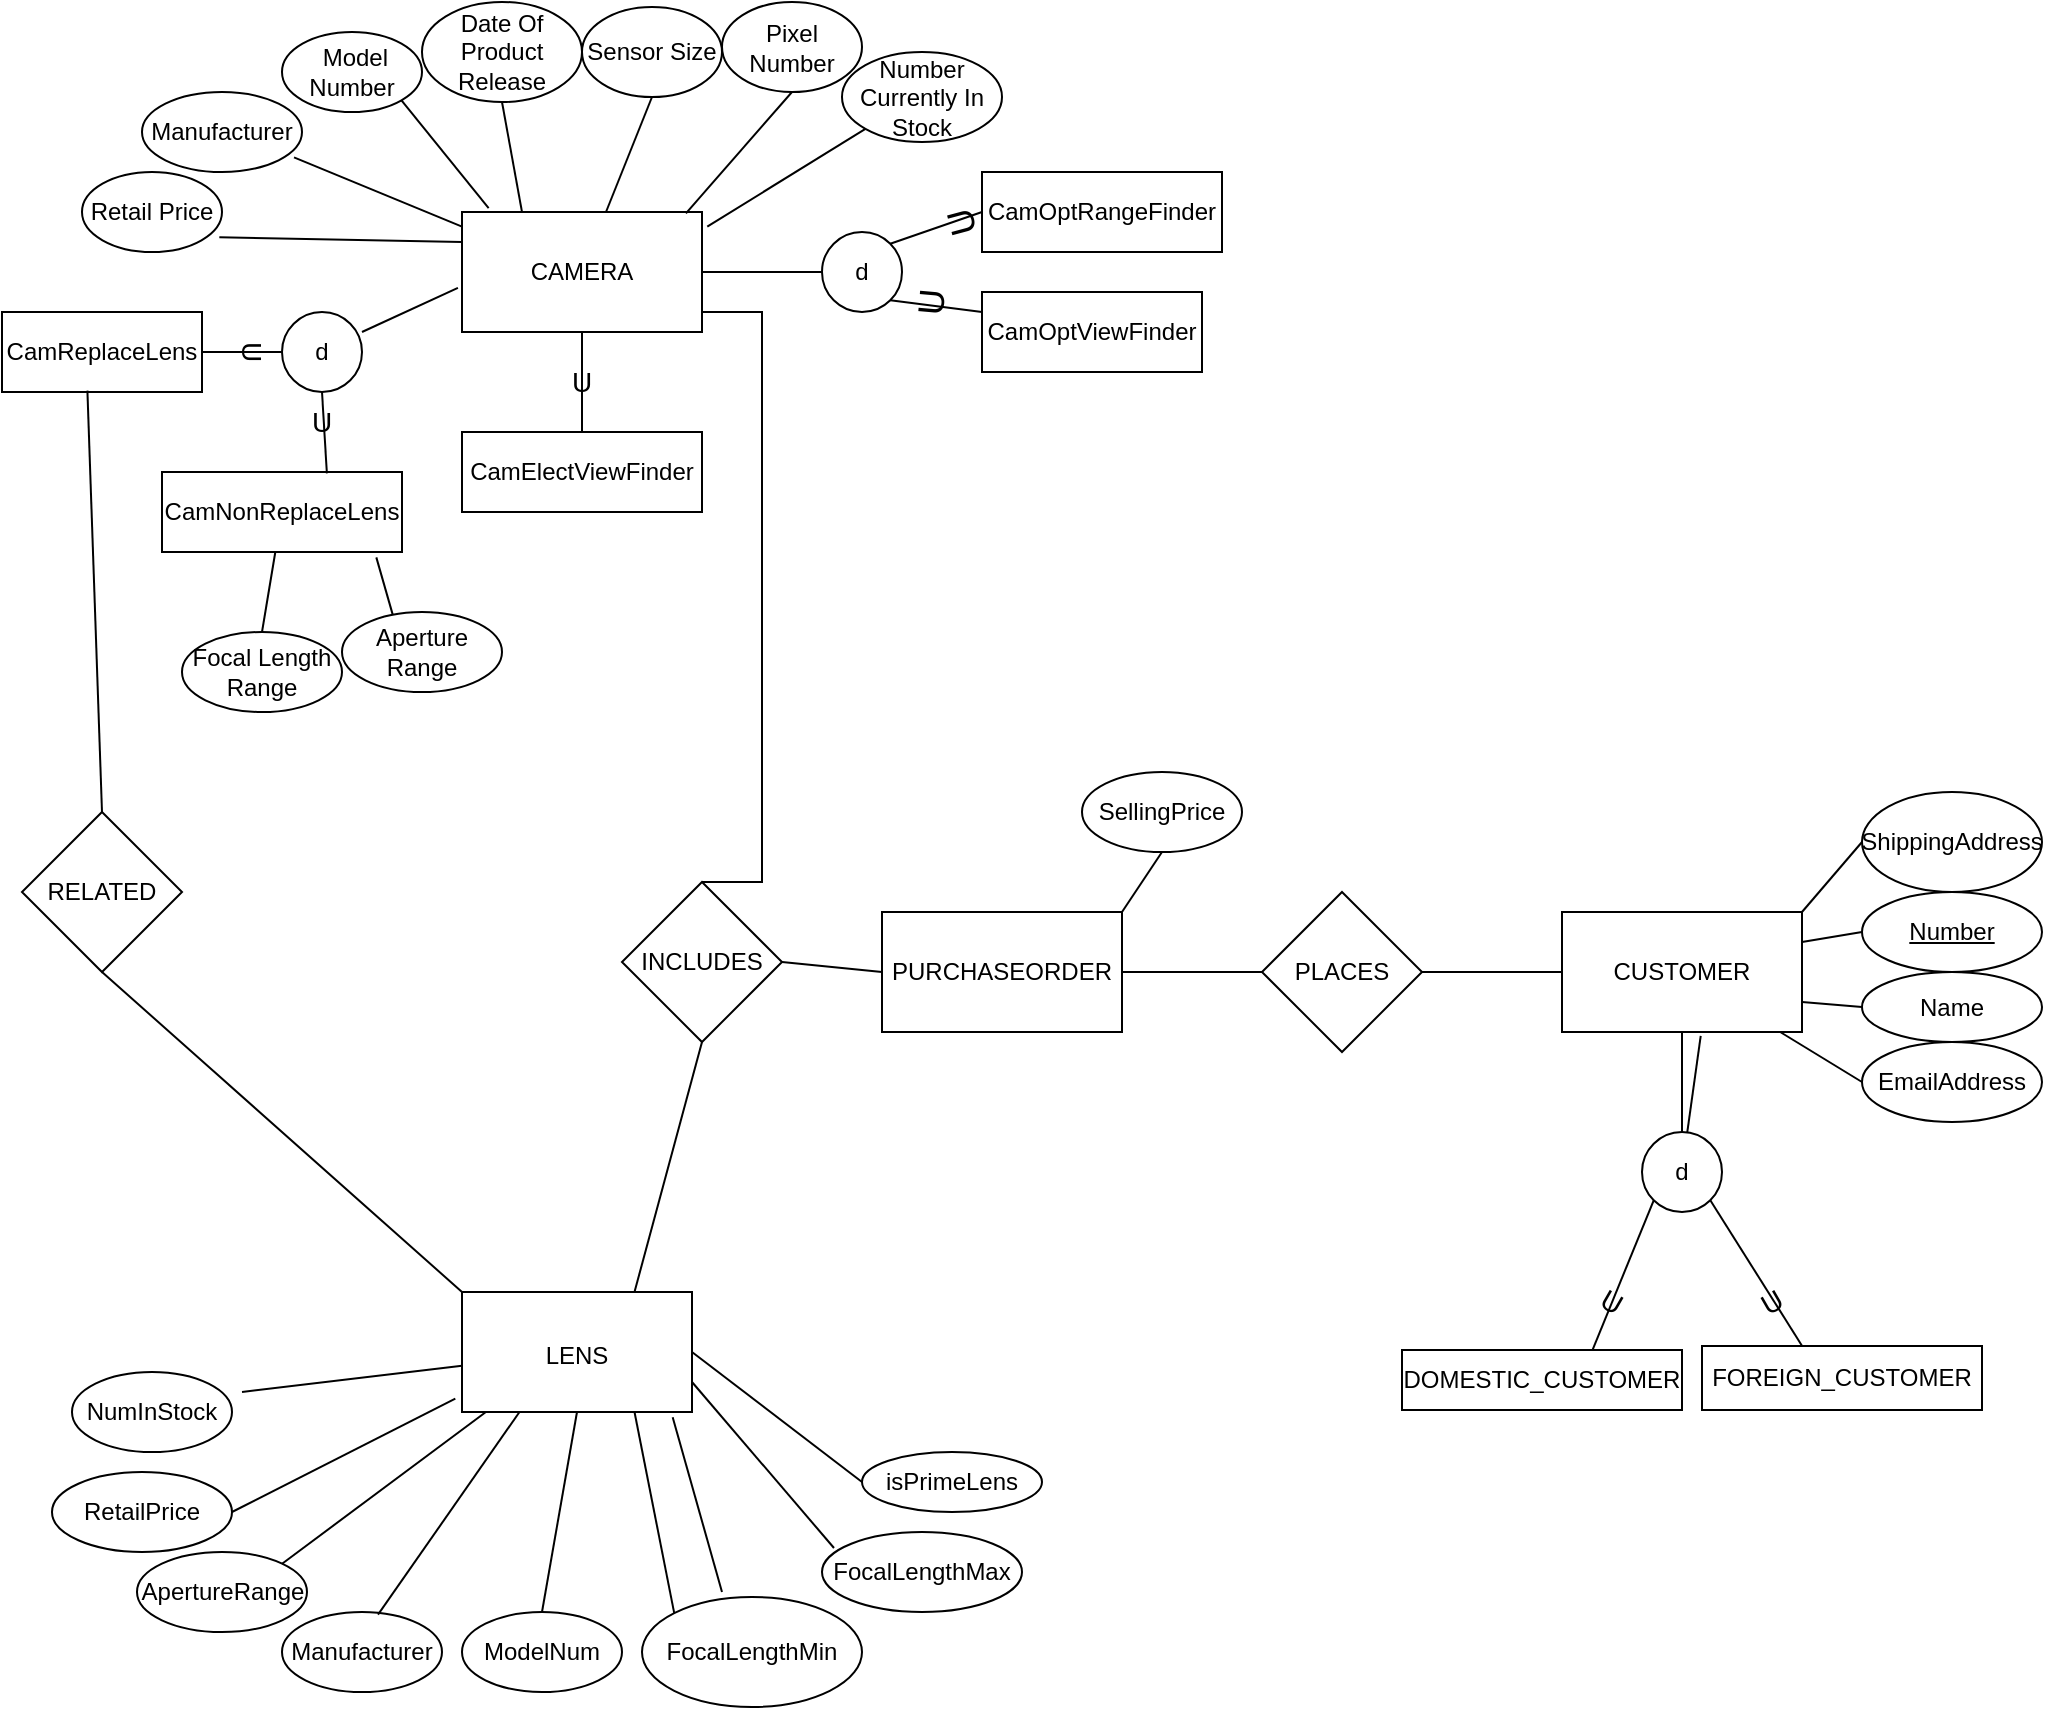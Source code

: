 <mxfile version="20.5.1" type="github">
  <diagram id="KfZb-Jq6p3Ua2yuw38om" name="Page-1">
    <mxGraphModel dx="2062" dy="1118" grid="1" gridSize="10" guides="1" tooltips="1" connect="1" arrows="1" fold="1" page="1" pageScale="1" pageWidth="1700" pageHeight="1100" math="0" shadow="0">
      <root>
        <mxCell id="0" />
        <mxCell id="1" parent="0" />
        <mxCell id="veIapIsxb33gpfjiFNoJ-1" value="CAMERA" style="rounded=0;whiteSpace=wrap;html=1;" vertex="1" parent="1">
          <mxGeometry x="260" y="130" width="120" height="60" as="geometry" />
        </mxCell>
        <mxCell id="veIapIsxb33gpfjiFNoJ-2" value="Retail Price" style="ellipse;whiteSpace=wrap;html=1;" vertex="1" parent="1">
          <mxGeometry x="70" y="110" width="70" height="40" as="geometry" />
        </mxCell>
        <mxCell id="veIapIsxb33gpfjiFNoJ-3" value="Manufacturer" style="ellipse;whiteSpace=wrap;html=1;" vertex="1" parent="1">
          <mxGeometry x="100" y="70" width="80" height="40" as="geometry" />
        </mxCell>
        <mxCell id="veIapIsxb33gpfjiFNoJ-4" value="&amp;nbsp;Model Number" style="ellipse;whiteSpace=wrap;html=1;" vertex="1" parent="1">
          <mxGeometry x="170" y="40" width="70" height="40" as="geometry" />
        </mxCell>
        <mxCell id="veIapIsxb33gpfjiFNoJ-5" value="Date Of Product Release" style="ellipse;whiteSpace=wrap;html=1;" vertex="1" parent="1">
          <mxGeometry x="240" y="25" width="80" height="50" as="geometry" />
        </mxCell>
        <mxCell id="veIapIsxb33gpfjiFNoJ-6" value="Sensor Size" style="ellipse;whiteSpace=wrap;html=1;" vertex="1" parent="1">
          <mxGeometry x="320" y="27.5" width="70" height="45" as="geometry" />
        </mxCell>
        <mxCell id="veIapIsxb33gpfjiFNoJ-7" value="Pixel Number" style="ellipse;whiteSpace=wrap;html=1;" vertex="1" parent="1">
          <mxGeometry x="390" y="25" width="70" height="45" as="geometry" />
        </mxCell>
        <mxCell id="veIapIsxb33gpfjiFNoJ-8" value="Number Currently In Stock" style="ellipse;whiteSpace=wrap;html=1;" vertex="1" parent="1">
          <mxGeometry x="450" y="50" width="80" height="45" as="geometry" />
        </mxCell>
        <mxCell id="veIapIsxb33gpfjiFNoJ-9" value="CamReplaceLens" style="rounded=0;whiteSpace=wrap;html=1;" vertex="1" parent="1">
          <mxGeometry x="30" y="180" width="100" height="40" as="geometry" />
        </mxCell>
        <mxCell id="veIapIsxb33gpfjiFNoJ-10" value="CamNonReplaceLens" style="rounded=0;whiteSpace=wrap;html=1;" vertex="1" parent="1">
          <mxGeometry x="110" y="260" width="120" height="40" as="geometry" />
        </mxCell>
        <mxCell id="veIapIsxb33gpfjiFNoJ-11" value="d" style="ellipse;whiteSpace=wrap;html=1;aspect=fixed;" vertex="1" parent="1">
          <mxGeometry x="170" y="180" width="40" height="40" as="geometry" />
        </mxCell>
        <mxCell id="veIapIsxb33gpfjiFNoJ-12" value="Focal Length Range" style="ellipse;whiteSpace=wrap;html=1;" vertex="1" parent="1">
          <mxGeometry x="120" y="340" width="80" height="40" as="geometry" />
        </mxCell>
        <mxCell id="veIapIsxb33gpfjiFNoJ-13" value="Aperture Range" style="ellipse;whiteSpace=wrap;html=1;" vertex="1" parent="1">
          <mxGeometry x="200" y="330" width="80" height="40" as="geometry" />
        </mxCell>
        <mxCell id="veIapIsxb33gpfjiFNoJ-14" style="edgeStyle=orthogonalEdgeStyle;rounded=0;orthogonalLoop=1;jettySize=auto;html=1;exitX=0.5;exitY=1;exitDx=0;exitDy=0;" edge="1" parent="1" source="veIapIsxb33gpfjiFNoJ-10" target="veIapIsxb33gpfjiFNoJ-10">
          <mxGeometry relative="1" as="geometry" />
        </mxCell>
        <mxCell id="veIapIsxb33gpfjiFNoJ-15" value="" style="endArrow=none;html=1;rounded=0;entryX=-0.017;entryY=0.633;entryDx=0;entryDy=0;entryPerimeter=0;" edge="1" parent="1" target="veIapIsxb33gpfjiFNoJ-1">
          <mxGeometry width="50" height="50" relative="1" as="geometry">
            <mxPoint x="210" y="190" as="sourcePoint" />
            <mxPoint x="260" y="160" as="targetPoint" />
          </mxGeometry>
        </mxCell>
        <mxCell id="veIapIsxb33gpfjiFNoJ-18" value="" style="endArrow=none;html=1;rounded=0;entryX=0.5;entryY=1;entryDx=0;entryDy=0;exitX=0.687;exitY=0.017;exitDx=0;exitDy=0;exitPerimeter=0;" edge="1" parent="1" source="veIapIsxb33gpfjiFNoJ-10" target="veIapIsxb33gpfjiFNoJ-11">
          <mxGeometry width="50" height="50" relative="1" as="geometry">
            <mxPoint x="160" y="290" as="sourcePoint" />
            <mxPoint x="210" y="240" as="targetPoint" />
          </mxGeometry>
        </mxCell>
        <mxCell id="veIapIsxb33gpfjiFNoJ-19" value="" style="endArrow=none;html=1;rounded=0;entryX=0;entryY=0.5;entryDx=0;entryDy=0;exitX=1;exitY=0.5;exitDx=0;exitDy=0;" edge="1" parent="1" source="veIapIsxb33gpfjiFNoJ-9" target="veIapIsxb33gpfjiFNoJ-11">
          <mxGeometry width="50" height="50" relative="1" as="geometry">
            <mxPoint x="60" y="280" as="sourcePoint" />
            <mxPoint x="110" y="230" as="targetPoint" />
          </mxGeometry>
        </mxCell>
        <mxCell id="veIapIsxb33gpfjiFNoJ-20" value="" style="endArrow=none;html=1;rounded=0;exitX=0.5;exitY=0;exitDx=0;exitDy=0;" edge="1" parent="1" source="veIapIsxb33gpfjiFNoJ-12" target="veIapIsxb33gpfjiFNoJ-10">
          <mxGeometry width="50" height="50" relative="1" as="geometry">
            <mxPoint x="120" y="380" as="sourcePoint" />
            <mxPoint x="170" y="330" as="targetPoint" />
          </mxGeometry>
        </mxCell>
        <mxCell id="veIapIsxb33gpfjiFNoJ-21" value="" style="endArrow=none;html=1;rounded=0;exitX=0.317;exitY=0.033;exitDx=0;exitDy=0;exitPerimeter=0;entryX=0.893;entryY=1.067;entryDx=0;entryDy=0;entryPerimeter=0;" edge="1" parent="1" source="veIapIsxb33gpfjiFNoJ-13" target="veIapIsxb33gpfjiFNoJ-10">
          <mxGeometry width="50" height="50" relative="1" as="geometry">
            <mxPoint x="190" y="350" as="sourcePoint" />
            <mxPoint x="200" y="290" as="targetPoint" />
          </mxGeometry>
        </mxCell>
        <mxCell id="veIapIsxb33gpfjiFNoJ-22" value="" style="endArrow=none;html=1;rounded=0;entryX=0.981;entryY=0.817;entryDx=0;entryDy=0;entryPerimeter=0;exitX=0;exitY=0.25;exitDx=0;exitDy=0;" edge="1" parent="1" source="veIapIsxb33gpfjiFNoJ-1" target="veIapIsxb33gpfjiFNoJ-2">
          <mxGeometry width="50" height="50" relative="1" as="geometry">
            <mxPoint x="190" y="190" as="sourcePoint" />
            <mxPoint x="240" y="140" as="targetPoint" />
          </mxGeometry>
        </mxCell>
        <mxCell id="veIapIsxb33gpfjiFNoJ-23" value="" style="endArrow=none;html=1;rounded=0;entryX=0.95;entryY=0.817;entryDx=0;entryDy=0;entryPerimeter=0;exitX=0;exitY=0.122;exitDx=0;exitDy=0;exitPerimeter=0;" edge="1" parent="1" source="veIapIsxb33gpfjiFNoJ-1" target="veIapIsxb33gpfjiFNoJ-3">
          <mxGeometry width="50" height="50" relative="1" as="geometry">
            <mxPoint x="310" y="330" as="sourcePoint" />
            <mxPoint x="360" y="280" as="targetPoint" />
          </mxGeometry>
        </mxCell>
        <mxCell id="veIapIsxb33gpfjiFNoJ-24" value="" style="endArrow=none;html=1;rounded=0;entryX=1;entryY=1;entryDx=0;entryDy=0;exitX=0.111;exitY=-0.033;exitDx=0;exitDy=0;exitPerimeter=0;" edge="1" parent="1" source="veIapIsxb33gpfjiFNoJ-1" target="veIapIsxb33gpfjiFNoJ-4">
          <mxGeometry width="50" height="50" relative="1" as="geometry">
            <mxPoint x="440" y="290" as="sourcePoint" />
            <mxPoint x="490" y="240" as="targetPoint" />
          </mxGeometry>
        </mxCell>
        <mxCell id="veIapIsxb33gpfjiFNoJ-25" value="" style="endArrow=none;html=1;rounded=0;entryX=0.5;entryY=1;entryDx=0;entryDy=0;exitX=0.25;exitY=0;exitDx=0;exitDy=0;" edge="1" parent="1" source="veIapIsxb33gpfjiFNoJ-1" target="veIapIsxb33gpfjiFNoJ-5">
          <mxGeometry width="50" height="50" relative="1" as="geometry">
            <mxPoint x="400" y="420" as="sourcePoint" />
            <mxPoint x="450" y="370" as="targetPoint" />
          </mxGeometry>
        </mxCell>
        <mxCell id="veIapIsxb33gpfjiFNoJ-26" value="" style="endArrow=none;html=1;rounded=0;entryX=0.5;entryY=1;entryDx=0;entryDy=0;exitX=0.933;exitY=0.011;exitDx=0;exitDy=0;exitPerimeter=0;" edge="1" parent="1" source="veIapIsxb33gpfjiFNoJ-1" target="veIapIsxb33gpfjiFNoJ-7">
          <mxGeometry width="50" height="50" relative="1" as="geometry">
            <mxPoint x="330" y="270" as="sourcePoint" />
            <mxPoint x="380" y="220" as="targetPoint" />
          </mxGeometry>
        </mxCell>
        <mxCell id="veIapIsxb33gpfjiFNoJ-27" value="" style="endArrow=none;html=1;rounded=0;entryX=0;entryY=1;entryDx=0;entryDy=0;exitX=1.022;exitY=0.122;exitDx=0;exitDy=0;exitPerimeter=0;" edge="1" parent="1" source="veIapIsxb33gpfjiFNoJ-1" target="veIapIsxb33gpfjiFNoJ-8">
          <mxGeometry width="50" height="50" relative="1" as="geometry">
            <mxPoint x="300" y="270" as="sourcePoint" />
            <mxPoint x="350" y="220" as="targetPoint" />
          </mxGeometry>
        </mxCell>
        <mxCell id="veIapIsxb33gpfjiFNoJ-28" value="" style="endArrow=none;html=1;rounded=0;entryX=0.5;entryY=1;entryDx=0;entryDy=0;" edge="1" parent="1" source="veIapIsxb33gpfjiFNoJ-1" target="veIapIsxb33gpfjiFNoJ-6">
          <mxGeometry width="50" height="50" relative="1" as="geometry">
            <mxPoint x="370" y="290" as="sourcePoint" />
            <mxPoint x="420" y="240" as="targetPoint" />
          </mxGeometry>
        </mxCell>
        <mxCell id="veIapIsxb33gpfjiFNoJ-29" value="d" style="ellipse;whiteSpace=wrap;html=1;aspect=fixed;" vertex="1" parent="1">
          <mxGeometry x="440" y="140" width="40" height="40" as="geometry" />
        </mxCell>
        <mxCell id="veIapIsxb33gpfjiFNoJ-30" value="CamOptRangeFinder" style="rounded=0;whiteSpace=wrap;html=1;" vertex="1" parent="1">
          <mxGeometry x="520" y="110" width="120" height="40" as="geometry" />
        </mxCell>
        <mxCell id="veIapIsxb33gpfjiFNoJ-31" value="CamOptViewFinder" style="rounded=0;whiteSpace=wrap;html=1;" vertex="1" parent="1">
          <mxGeometry x="520" y="170" width="110" height="40" as="geometry" />
        </mxCell>
        <mxCell id="veIapIsxb33gpfjiFNoJ-32" value="" style="endArrow=none;html=1;rounded=0;exitX=1;exitY=0.5;exitDx=0;exitDy=0;entryX=0;entryY=0.5;entryDx=0;entryDy=0;" edge="1" parent="1" source="veIapIsxb33gpfjiFNoJ-1" target="veIapIsxb33gpfjiFNoJ-29">
          <mxGeometry width="50" height="50" relative="1" as="geometry">
            <mxPoint x="400" y="260" as="sourcePoint" />
            <mxPoint x="450" y="210" as="targetPoint" />
          </mxGeometry>
        </mxCell>
        <mxCell id="veIapIsxb33gpfjiFNoJ-33" value="" style="endArrow=none;html=1;rounded=0;entryX=1;entryY=1;entryDx=0;entryDy=0;exitX=0;exitY=0.25;exitDx=0;exitDy=0;" edge="1" parent="1" source="veIapIsxb33gpfjiFNoJ-31" target="veIapIsxb33gpfjiFNoJ-29">
          <mxGeometry width="50" height="50" relative="1" as="geometry">
            <mxPoint x="470" y="250" as="sourcePoint" />
            <mxPoint x="520" y="200" as="targetPoint" />
          </mxGeometry>
        </mxCell>
        <mxCell id="veIapIsxb33gpfjiFNoJ-34" value="" style="endArrow=none;html=1;rounded=0;exitX=1;exitY=0;exitDx=0;exitDy=0;entryX=0;entryY=0.5;entryDx=0;entryDy=0;" edge="1" parent="1" source="veIapIsxb33gpfjiFNoJ-29" target="veIapIsxb33gpfjiFNoJ-30">
          <mxGeometry width="50" height="50" relative="1" as="geometry">
            <mxPoint x="490" y="160" as="sourcePoint" />
            <mxPoint x="540" y="110" as="targetPoint" />
          </mxGeometry>
        </mxCell>
        <mxCell id="veIapIsxb33gpfjiFNoJ-35" value="CamElectViewFinder" style="rounded=0;whiteSpace=wrap;html=1;" vertex="1" parent="1">
          <mxGeometry x="260" y="240" width="120" height="40" as="geometry" />
        </mxCell>
        <mxCell id="veIapIsxb33gpfjiFNoJ-36" value="" style="endArrow=none;html=1;rounded=0;entryX=0.5;entryY=1;entryDx=0;entryDy=0;exitX=0.5;exitY=0;exitDx=0;exitDy=0;" edge="1" parent="1" source="veIapIsxb33gpfjiFNoJ-35" target="veIapIsxb33gpfjiFNoJ-1">
          <mxGeometry width="50" height="50" relative="1" as="geometry">
            <mxPoint x="300" y="260" as="sourcePoint" />
            <mxPoint x="350" y="210" as="targetPoint" />
          </mxGeometry>
        </mxCell>
        <mxCell id="veIapIsxb33gpfjiFNoJ-37" value="&lt;font style=&quot;font-size: 14px;&quot;&gt;U&lt;/font&gt;" style="text;html=1;strokeColor=none;fillColor=none;align=center;verticalAlign=middle;whiteSpace=wrap;rounded=0;" vertex="1" parent="1">
          <mxGeometry x="155" y="220" width="70" height="30" as="geometry" />
        </mxCell>
        <mxCell id="veIapIsxb33gpfjiFNoJ-38" value="&lt;font style=&quot;font-size: 14px;&quot;&gt;U&lt;/font&gt;" style="text;html=1;strokeColor=none;fillColor=none;align=center;verticalAlign=middle;whiteSpace=wrap;rounded=0;rotation=90;" vertex="1" parent="1">
          <mxGeometry x="130" y="190" width="50" height="20" as="geometry" />
        </mxCell>
        <mxCell id="veIapIsxb33gpfjiFNoJ-40" value="&lt;font style=&quot;font-size: 14px;&quot;&gt;U&lt;/font&gt;" style="text;html=1;strokeColor=none;fillColor=none;align=center;verticalAlign=middle;whiteSpace=wrap;rounded=0;" vertex="1" parent="1">
          <mxGeometry x="285" y="200" width="70" height="30" as="geometry" />
        </mxCell>
        <mxCell id="veIapIsxb33gpfjiFNoJ-41" value="&lt;font style=&quot;font-size: 18px;&quot;&gt;U&lt;/font&gt;" style="text;html=1;strokeColor=none;fillColor=none;align=center;verticalAlign=middle;whiteSpace=wrap;rounded=0;rotation=-85;" vertex="1" parent="1">
          <mxGeometry x="460" y="160" width="70" height="30" as="geometry" />
        </mxCell>
        <mxCell id="veIapIsxb33gpfjiFNoJ-43" value="U" style="text;html=1;strokeColor=none;fillColor=none;align=center;verticalAlign=middle;whiteSpace=wrap;rounded=0;fontSize=18;rotation=-105;" vertex="1" parent="1">
          <mxGeometry x="480" y="120" width="60" height="30" as="geometry" />
        </mxCell>
        <mxCell id="veIapIsxb33gpfjiFNoJ-44" value="&lt;span style=&quot;font-size: 12px;&quot;&gt;LENS&lt;/span&gt;" style="rounded=0;whiteSpace=wrap;html=1;fontSize=18;" vertex="1" parent="1">
          <mxGeometry x="260" y="670" width="115" height="60" as="geometry" />
        </mxCell>
        <mxCell id="veIapIsxb33gpfjiFNoJ-45" value="Manufacturer" style="ellipse;whiteSpace=wrap;html=1;fontSize=12;" vertex="1" parent="1">
          <mxGeometry x="170" y="830" width="80" height="40" as="geometry" />
        </mxCell>
        <mxCell id="veIapIsxb33gpfjiFNoJ-46" value="ModelNum" style="ellipse;whiteSpace=wrap;html=1;fontSize=12;" vertex="1" parent="1">
          <mxGeometry x="260" y="830" width="80" height="40" as="geometry" />
        </mxCell>
        <mxCell id="veIapIsxb33gpfjiFNoJ-48" value="FocalLengthMin" style="ellipse;whiteSpace=wrap;html=1;fontSize=12;" vertex="1" parent="1">
          <mxGeometry x="350" y="822.5" width="110" height="55" as="geometry" />
        </mxCell>
        <mxCell id="veIapIsxb33gpfjiFNoJ-49" value="ApertureRange" style="ellipse;whiteSpace=wrap;html=1;fontSize=12;" vertex="1" parent="1">
          <mxGeometry x="97.5" y="800" width="85" height="40" as="geometry" />
        </mxCell>
        <mxCell id="veIapIsxb33gpfjiFNoJ-50" value="RetailPrice" style="ellipse;whiteSpace=wrap;html=1;fontSize=12;" vertex="1" parent="1">
          <mxGeometry x="55" y="760" width="90" height="40" as="geometry" />
        </mxCell>
        <mxCell id="veIapIsxb33gpfjiFNoJ-51" value="NumInStock" style="ellipse;whiteSpace=wrap;html=1;fontSize=12;" vertex="1" parent="1">
          <mxGeometry x="65" y="710" width="80" height="40" as="geometry" />
        </mxCell>
        <mxCell id="veIapIsxb33gpfjiFNoJ-52" value="" style="endArrow=none;html=1;rounded=0;fontSize=12;" edge="1" parent="1" target="veIapIsxb33gpfjiFNoJ-44">
          <mxGeometry width="50" height="50" relative="1" as="geometry">
            <mxPoint x="150" y="720" as="sourcePoint" />
            <mxPoint x="180" y="620" as="targetPoint" />
          </mxGeometry>
        </mxCell>
        <mxCell id="veIapIsxb33gpfjiFNoJ-53" value="" style="endArrow=none;html=1;rounded=0;fontSize=12;entryX=-0.029;entryY=0.889;entryDx=0;entryDy=0;entryPerimeter=0;exitX=1;exitY=0.5;exitDx=0;exitDy=0;" edge="1" parent="1" source="veIapIsxb33gpfjiFNoJ-50" target="veIapIsxb33gpfjiFNoJ-44">
          <mxGeometry width="50" height="50" relative="1" as="geometry">
            <mxPoint x="180" y="790" as="sourcePoint" />
            <mxPoint x="230" y="740" as="targetPoint" />
          </mxGeometry>
        </mxCell>
        <mxCell id="veIapIsxb33gpfjiFNoJ-54" value="" style="endArrow=none;html=1;rounded=0;fontSize=12;entryX=0.25;entryY=1;entryDx=0;entryDy=0;exitX=0.6;exitY=0.033;exitDx=0;exitDy=0;exitPerimeter=0;" edge="1" parent="1" source="veIapIsxb33gpfjiFNoJ-45" target="veIapIsxb33gpfjiFNoJ-44">
          <mxGeometry width="50" height="50" relative="1" as="geometry">
            <mxPoint x="240" y="830" as="sourcePoint" />
            <mxPoint x="290" y="780" as="targetPoint" />
          </mxGeometry>
        </mxCell>
        <mxCell id="veIapIsxb33gpfjiFNoJ-55" value="" style="endArrow=none;html=1;rounded=0;fontSize=12;entryX=0.104;entryY=1;entryDx=0;entryDy=0;entryPerimeter=0;exitX=1;exitY=0;exitDx=0;exitDy=0;" edge="1" parent="1" source="veIapIsxb33gpfjiFNoJ-49" target="veIapIsxb33gpfjiFNoJ-44">
          <mxGeometry width="50" height="50" relative="1" as="geometry">
            <mxPoint x="220" y="820" as="sourcePoint" />
            <mxPoint x="270" y="770" as="targetPoint" />
          </mxGeometry>
        </mxCell>
        <mxCell id="veIapIsxb33gpfjiFNoJ-56" value="" style="endArrow=none;html=1;rounded=0;fontSize=12;entryX=0.5;entryY=1;entryDx=0;entryDy=0;exitX=0.5;exitY=0;exitDx=0;exitDy=0;" edge="1" parent="1" source="veIapIsxb33gpfjiFNoJ-46" target="veIapIsxb33gpfjiFNoJ-44">
          <mxGeometry width="50" height="50" relative="1" as="geometry">
            <mxPoint x="320" y="820" as="sourcePoint" />
            <mxPoint x="370" y="770" as="targetPoint" />
          </mxGeometry>
        </mxCell>
        <mxCell id="veIapIsxb33gpfjiFNoJ-58" value="" style="endArrow=none;html=1;rounded=0;fontSize=12;entryX=0.75;entryY=1;entryDx=0;entryDy=0;exitX=0;exitY=0;exitDx=0;exitDy=0;" edge="1" parent="1" source="veIapIsxb33gpfjiFNoJ-48" target="veIapIsxb33gpfjiFNoJ-44">
          <mxGeometry width="50" height="50" relative="1" as="geometry">
            <mxPoint x="490" y="780" as="sourcePoint" />
            <mxPoint x="540" y="730" as="targetPoint" />
          </mxGeometry>
        </mxCell>
        <mxCell id="veIapIsxb33gpfjiFNoJ-59" value="FocalLengthMax" style="ellipse;whiteSpace=wrap;html=1;fontSize=12;" vertex="1" parent="1">
          <mxGeometry x="440" y="790" width="100" height="40" as="geometry" />
        </mxCell>
        <mxCell id="veIapIsxb33gpfjiFNoJ-60" value="isPrimeLens" style="ellipse;whiteSpace=wrap;html=1;fontSize=12;" vertex="1" parent="1">
          <mxGeometry x="460" y="750" width="90" height="30" as="geometry" />
        </mxCell>
        <mxCell id="veIapIsxb33gpfjiFNoJ-61" value="" style="endArrow=none;html=1;rounded=0;fontSize=12;entryX=0.916;entryY=1.044;entryDx=0;entryDy=0;entryPerimeter=0;" edge="1" parent="1" target="veIapIsxb33gpfjiFNoJ-44">
          <mxGeometry width="50" height="50" relative="1" as="geometry">
            <mxPoint x="390" y="820" as="sourcePoint" />
            <mxPoint x="356.25" y="740" as="targetPoint" />
          </mxGeometry>
        </mxCell>
        <mxCell id="veIapIsxb33gpfjiFNoJ-62" value="" style="endArrow=none;html=1;rounded=0;fontSize=12;entryX=1;entryY=0.75;entryDx=0;entryDy=0;exitX=0.06;exitY=0.2;exitDx=0;exitDy=0;exitPerimeter=0;" edge="1" parent="1" source="veIapIsxb33gpfjiFNoJ-59" target="veIapIsxb33gpfjiFNoJ-44">
          <mxGeometry width="50" height="50" relative="1" as="geometry">
            <mxPoint x="385.754" y="850.734" as="sourcePoint" />
            <mxPoint x="366.25" y="750" as="targetPoint" />
            <Array as="points" />
          </mxGeometry>
        </mxCell>
        <mxCell id="veIapIsxb33gpfjiFNoJ-63" value="" style="endArrow=none;html=1;rounded=0;fontSize=12;exitX=1;exitY=0.5;exitDx=0;exitDy=0;entryX=0;entryY=0.5;entryDx=0;entryDy=0;" edge="1" parent="1" source="veIapIsxb33gpfjiFNoJ-44" target="veIapIsxb33gpfjiFNoJ-60">
          <mxGeometry width="50" height="50" relative="1" as="geometry">
            <mxPoint x="440" y="750" as="sourcePoint" />
            <mxPoint x="490" y="700" as="targetPoint" />
          </mxGeometry>
        </mxCell>
        <mxCell id="veIapIsxb33gpfjiFNoJ-64" value="CUSTOMER" style="rounded=0;whiteSpace=wrap;html=1;fontSize=12;" vertex="1" parent="1">
          <mxGeometry x="810" y="480" width="120" height="60" as="geometry" />
        </mxCell>
        <mxCell id="veIapIsxb33gpfjiFNoJ-65" value="d" style="ellipse;whiteSpace=wrap;html=1;aspect=fixed;fontSize=12;" vertex="1" parent="1">
          <mxGeometry x="850" y="590" width="40" height="40" as="geometry" />
        </mxCell>
        <mxCell id="veIapIsxb33gpfjiFNoJ-66" value="DOMESTIC_CUSTOMER" style="rounded=0;whiteSpace=wrap;html=1;fontSize=12;" vertex="1" parent="1">
          <mxGeometry x="730" y="699" width="140" height="30" as="geometry" />
        </mxCell>
        <mxCell id="veIapIsxb33gpfjiFNoJ-67" value="FOREIGN_CUSTOMER" style="rounded=0;whiteSpace=wrap;html=1;fontSize=12;" vertex="1" parent="1">
          <mxGeometry x="880" y="697" width="140" height="32" as="geometry" />
        </mxCell>
        <mxCell id="veIapIsxb33gpfjiFNoJ-68" value="" style="endArrow=none;html=1;rounded=0;fontSize=12;entryX=0;entryY=1;entryDx=0;entryDy=0;exitX=0.681;exitY=-0.006;exitDx=0;exitDy=0;exitPerimeter=0;" edge="1" parent="1" source="veIapIsxb33gpfjiFNoJ-66" target="veIapIsxb33gpfjiFNoJ-65">
          <mxGeometry width="50" height="50" relative="1" as="geometry">
            <mxPoint x="930" y="840" as="sourcePoint" />
            <mxPoint x="980" y="790" as="targetPoint" />
          </mxGeometry>
        </mxCell>
        <mxCell id="veIapIsxb33gpfjiFNoJ-69" value="" style="endArrow=none;html=1;rounded=0;fontSize=12;entryX=1;entryY=1;entryDx=0;entryDy=0;exitX=0.357;exitY=-0.005;exitDx=0;exitDy=0;exitPerimeter=0;" edge="1" parent="1" source="veIapIsxb33gpfjiFNoJ-67" target="veIapIsxb33gpfjiFNoJ-65">
          <mxGeometry width="50" height="50" relative="1" as="geometry">
            <mxPoint x="1070" y="860" as="sourcePoint" />
            <mxPoint x="1120" y="810" as="targetPoint" />
          </mxGeometry>
        </mxCell>
        <mxCell id="veIapIsxb33gpfjiFNoJ-70" value="" style="endArrow=none;html=1;rounded=0;fontSize=12;entryX=0.5;entryY=1;entryDx=0;entryDy=0;exitX=0.5;exitY=0;exitDx=0;exitDy=0;" edge="1" parent="1" source="veIapIsxb33gpfjiFNoJ-65" target="veIapIsxb33gpfjiFNoJ-64">
          <mxGeometry width="50" height="50" relative="1" as="geometry">
            <mxPoint x="960" y="830" as="sourcePoint" />
            <mxPoint x="1010" y="780" as="targetPoint" />
          </mxGeometry>
        </mxCell>
        <mxCell id="veIapIsxb33gpfjiFNoJ-71" value="" style="endArrow=none;html=1;rounded=0;fontSize=12;entryX=0.578;entryY=1.033;entryDx=0;entryDy=0;entryPerimeter=0;" edge="1" parent="1" source="veIapIsxb33gpfjiFNoJ-65" target="veIapIsxb33gpfjiFNoJ-64">
          <mxGeometry width="50" height="50" relative="1" as="geometry">
            <mxPoint x="1049" y="770" as="sourcePoint" />
            <mxPoint x="1120" y="770" as="targetPoint" />
          </mxGeometry>
        </mxCell>
        <mxCell id="veIapIsxb33gpfjiFNoJ-72" value="&lt;font style=&quot;font-size: 14px;&quot;&gt;U&lt;/font&gt;" style="text;html=1;strokeColor=none;fillColor=none;align=center;verticalAlign=middle;whiteSpace=wrap;rounded=0;rotation=30;" vertex="1" parent="1">
          <mxGeometry x="800" y="660" width="70" height="30" as="geometry" />
        </mxCell>
        <mxCell id="veIapIsxb33gpfjiFNoJ-73" value="&lt;font style=&quot;font-size: 14px;&quot;&gt;U&lt;/font&gt;" style="text;html=1;strokeColor=none;fillColor=none;align=center;verticalAlign=middle;whiteSpace=wrap;rounded=0;rotation=-30;" vertex="1" parent="1">
          <mxGeometry x="880" y="660" width="70" height="30" as="geometry" />
        </mxCell>
        <mxCell id="veIapIsxb33gpfjiFNoJ-75" value="PURCHASEORDER" style="rounded=0;whiteSpace=wrap;html=1;fontSize=12;" vertex="1" parent="1">
          <mxGeometry x="470" y="480" width="120" height="60" as="geometry" />
        </mxCell>
        <mxCell id="veIapIsxb33gpfjiFNoJ-76" value="&lt;u&gt;Number&lt;/u&gt;" style="ellipse;whiteSpace=wrap;html=1;fontSize=12;" vertex="1" parent="1">
          <mxGeometry x="960" y="470" width="90" height="40" as="geometry" />
        </mxCell>
        <mxCell id="veIapIsxb33gpfjiFNoJ-77" value="Name" style="ellipse;whiteSpace=wrap;html=1;fontSize=12;" vertex="1" parent="1">
          <mxGeometry x="960" y="510" width="90" height="35" as="geometry" />
        </mxCell>
        <mxCell id="veIapIsxb33gpfjiFNoJ-78" value="EmailAddress" style="ellipse;whiteSpace=wrap;html=1;fontSize=12;" vertex="1" parent="1">
          <mxGeometry x="960" y="545" width="90" height="40" as="geometry" />
        </mxCell>
        <mxCell id="veIapIsxb33gpfjiFNoJ-79" value="ShippingAddress" style="ellipse;whiteSpace=wrap;html=1;fontSize=12;" vertex="1" parent="1">
          <mxGeometry x="960" y="420" width="90" height="50" as="geometry" />
        </mxCell>
        <mxCell id="veIapIsxb33gpfjiFNoJ-82" value="" style="endArrow=none;html=1;rounded=0;fontSize=12;entryX=0;entryY=0.5;entryDx=0;entryDy=0;exitX=1;exitY=0;exitDx=0;exitDy=0;" edge="1" parent="1" source="veIapIsxb33gpfjiFNoJ-64" target="veIapIsxb33gpfjiFNoJ-79">
          <mxGeometry width="50" height="50" relative="1" as="geometry">
            <mxPoint x="890" y="490" as="sourcePoint" />
            <mxPoint x="940" y="440" as="targetPoint" />
          </mxGeometry>
        </mxCell>
        <mxCell id="veIapIsxb33gpfjiFNoJ-83" value="" style="endArrow=none;html=1;rounded=0;fontSize=12;entryX=0;entryY=0.5;entryDx=0;entryDy=0;exitX=1;exitY=0.25;exitDx=0;exitDy=0;" edge="1" parent="1" source="veIapIsxb33gpfjiFNoJ-64" target="veIapIsxb33gpfjiFNoJ-76">
          <mxGeometry width="50" height="50" relative="1" as="geometry">
            <mxPoint x="700" y="540" as="sourcePoint" />
            <mxPoint x="750" y="490" as="targetPoint" />
          </mxGeometry>
        </mxCell>
        <mxCell id="veIapIsxb33gpfjiFNoJ-84" value="" style="endArrow=none;html=1;rounded=0;fontSize=12;entryX=0;entryY=0.5;entryDx=0;entryDy=0;exitX=1;exitY=0.75;exitDx=0;exitDy=0;" edge="1" parent="1" source="veIapIsxb33gpfjiFNoJ-64" target="veIapIsxb33gpfjiFNoJ-77">
          <mxGeometry width="50" height="50" relative="1" as="geometry">
            <mxPoint x="760" y="610" as="sourcePoint" />
            <mxPoint x="810" y="560" as="targetPoint" />
          </mxGeometry>
        </mxCell>
        <mxCell id="veIapIsxb33gpfjiFNoJ-85" value="" style="endArrow=none;html=1;rounded=0;fontSize=12;entryX=0;entryY=0.5;entryDx=0;entryDy=0;" edge="1" parent="1" source="veIapIsxb33gpfjiFNoJ-64" target="veIapIsxb33gpfjiFNoJ-78">
          <mxGeometry width="50" height="50" relative="1" as="geometry">
            <mxPoint x="720" y="620" as="sourcePoint" />
            <mxPoint x="770" y="570" as="targetPoint" />
          </mxGeometry>
        </mxCell>
        <mxCell id="veIapIsxb33gpfjiFNoJ-86" value="SellingPrice" style="ellipse;whiteSpace=wrap;html=1;fontSize=12;" vertex="1" parent="1">
          <mxGeometry x="570" y="410" width="80" height="40" as="geometry" />
        </mxCell>
        <mxCell id="veIapIsxb33gpfjiFNoJ-87" value="" style="endArrow=none;html=1;rounded=0;fontSize=12;exitX=1;exitY=0;exitDx=0;exitDy=0;" edge="1" parent="1" source="veIapIsxb33gpfjiFNoJ-75">
          <mxGeometry width="50" height="50" relative="1" as="geometry">
            <mxPoint x="590" y="520" as="sourcePoint" />
            <mxPoint x="610" y="450" as="targetPoint" />
          </mxGeometry>
        </mxCell>
        <mxCell id="veIapIsxb33gpfjiFNoJ-88" value="PLACES" style="rhombus;whiteSpace=wrap;html=1;fontSize=12;" vertex="1" parent="1">
          <mxGeometry x="660" y="470" width="80" height="80" as="geometry" />
        </mxCell>
        <mxCell id="veIapIsxb33gpfjiFNoJ-89" value="" style="endArrow=none;html=1;rounded=0;fontSize=12;entryX=0;entryY=0.5;entryDx=0;entryDy=0;exitX=1;exitY=0.5;exitDx=0;exitDy=0;" edge="1" parent="1" source="veIapIsxb33gpfjiFNoJ-88" target="veIapIsxb33gpfjiFNoJ-64">
          <mxGeometry width="50" height="50" relative="1" as="geometry">
            <mxPoint x="750" y="580" as="sourcePoint" />
            <mxPoint x="800" y="530" as="targetPoint" />
          </mxGeometry>
        </mxCell>
        <mxCell id="veIapIsxb33gpfjiFNoJ-90" value="" style="endArrow=none;html=1;rounded=0;fontSize=12;entryX=0;entryY=0.5;entryDx=0;entryDy=0;exitX=1;exitY=0.5;exitDx=0;exitDy=0;" edge="1" parent="1" source="veIapIsxb33gpfjiFNoJ-75" target="veIapIsxb33gpfjiFNoJ-88">
          <mxGeometry width="50" height="50" relative="1" as="geometry">
            <mxPoint x="580" y="580" as="sourcePoint" />
            <mxPoint x="630" y="530" as="targetPoint" />
          </mxGeometry>
        </mxCell>
        <mxCell id="veIapIsxb33gpfjiFNoJ-91" value="RELATED" style="rhombus;whiteSpace=wrap;html=1;fontSize=12;" vertex="1" parent="1">
          <mxGeometry x="40" y="430" width="80" height="80" as="geometry" />
        </mxCell>
        <mxCell id="veIapIsxb33gpfjiFNoJ-92" value="" style="endArrow=none;html=1;rounded=0;fontSize=12;entryX=0.427;entryY=0.983;entryDx=0;entryDy=0;entryPerimeter=0;exitX=0.5;exitY=0;exitDx=0;exitDy=0;" edge="1" parent="1" source="veIapIsxb33gpfjiFNoJ-91" target="veIapIsxb33gpfjiFNoJ-9">
          <mxGeometry width="50" height="50" relative="1" as="geometry">
            <mxPoint x="50" y="400" as="sourcePoint" />
            <mxPoint x="100" y="350" as="targetPoint" />
          </mxGeometry>
        </mxCell>
        <mxCell id="veIapIsxb33gpfjiFNoJ-93" value="" style="endArrow=none;html=1;rounded=0;fontSize=12;entryX=0.5;entryY=1;entryDx=0;entryDy=0;exitX=0;exitY=0;exitDx=0;exitDy=0;" edge="1" parent="1" source="veIapIsxb33gpfjiFNoJ-44" target="veIapIsxb33gpfjiFNoJ-91">
          <mxGeometry width="50" height="50" relative="1" as="geometry">
            <mxPoint x="140" y="640" as="sourcePoint" />
            <mxPoint x="190" y="590" as="targetPoint" />
          </mxGeometry>
        </mxCell>
        <mxCell id="veIapIsxb33gpfjiFNoJ-94" value="INCLUDES" style="rhombus;whiteSpace=wrap;html=1;fontSize=12;" vertex="1" parent="1">
          <mxGeometry x="340" y="465" width="80" height="80" as="geometry" />
        </mxCell>
        <mxCell id="veIapIsxb33gpfjiFNoJ-95" value="" style="endArrow=none;html=1;rounded=0;fontSize=12;entryX=0.5;entryY=1;entryDx=0;entryDy=0;exitX=0.75;exitY=0;exitDx=0;exitDy=0;" edge="1" parent="1" source="veIapIsxb33gpfjiFNoJ-44" target="veIapIsxb33gpfjiFNoJ-94">
          <mxGeometry width="50" height="50" relative="1" as="geometry">
            <mxPoint x="350" y="640" as="sourcePoint" />
            <mxPoint x="400" y="590" as="targetPoint" />
          </mxGeometry>
        </mxCell>
        <mxCell id="veIapIsxb33gpfjiFNoJ-96" value="" style="endArrow=none;html=1;rounded=0;fontSize=12;exitX=0.5;exitY=0;exitDx=0;exitDy=0;" edge="1" parent="1" source="veIapIsxb33gpfjiFNoJ-94">
          <mxGeometry width="50" height="50" relative="1" as="geometry">
            <mxPoint x="380" y="460" as="sourcePoint" />
            <mxPoint x="380" y="180" as="targetPoint" />
            <Array as="points">
              <mxPoint x="410" y="465" />
              <mxPoint x="410" y="180" />
            </Array>
          </mxGeometry>
        </mxCell>
        <mxCell id="veIapIsxb33gpfjiFNoJ-97" value="" style="endArrow=none;html=1;rounded=0;fontSize=12;exitX=1;exitY=0.5;exitDx=0;exitDy=0;" edge="1" parent="1" source="veIapIsxb33gpfjiFNoJ-94">
          <mxGeometry width="50" height="50" relative="1" as="geometry">
            <mxPoint x="420" y="560" as="sourcePoint" />
            <mxPoint x="470" y="510" as="targetPoint" />
          </mxGeometry>
        </mxCell>
      </root>
    </mxGraphModel>
  </diagram>
</mxfile>
